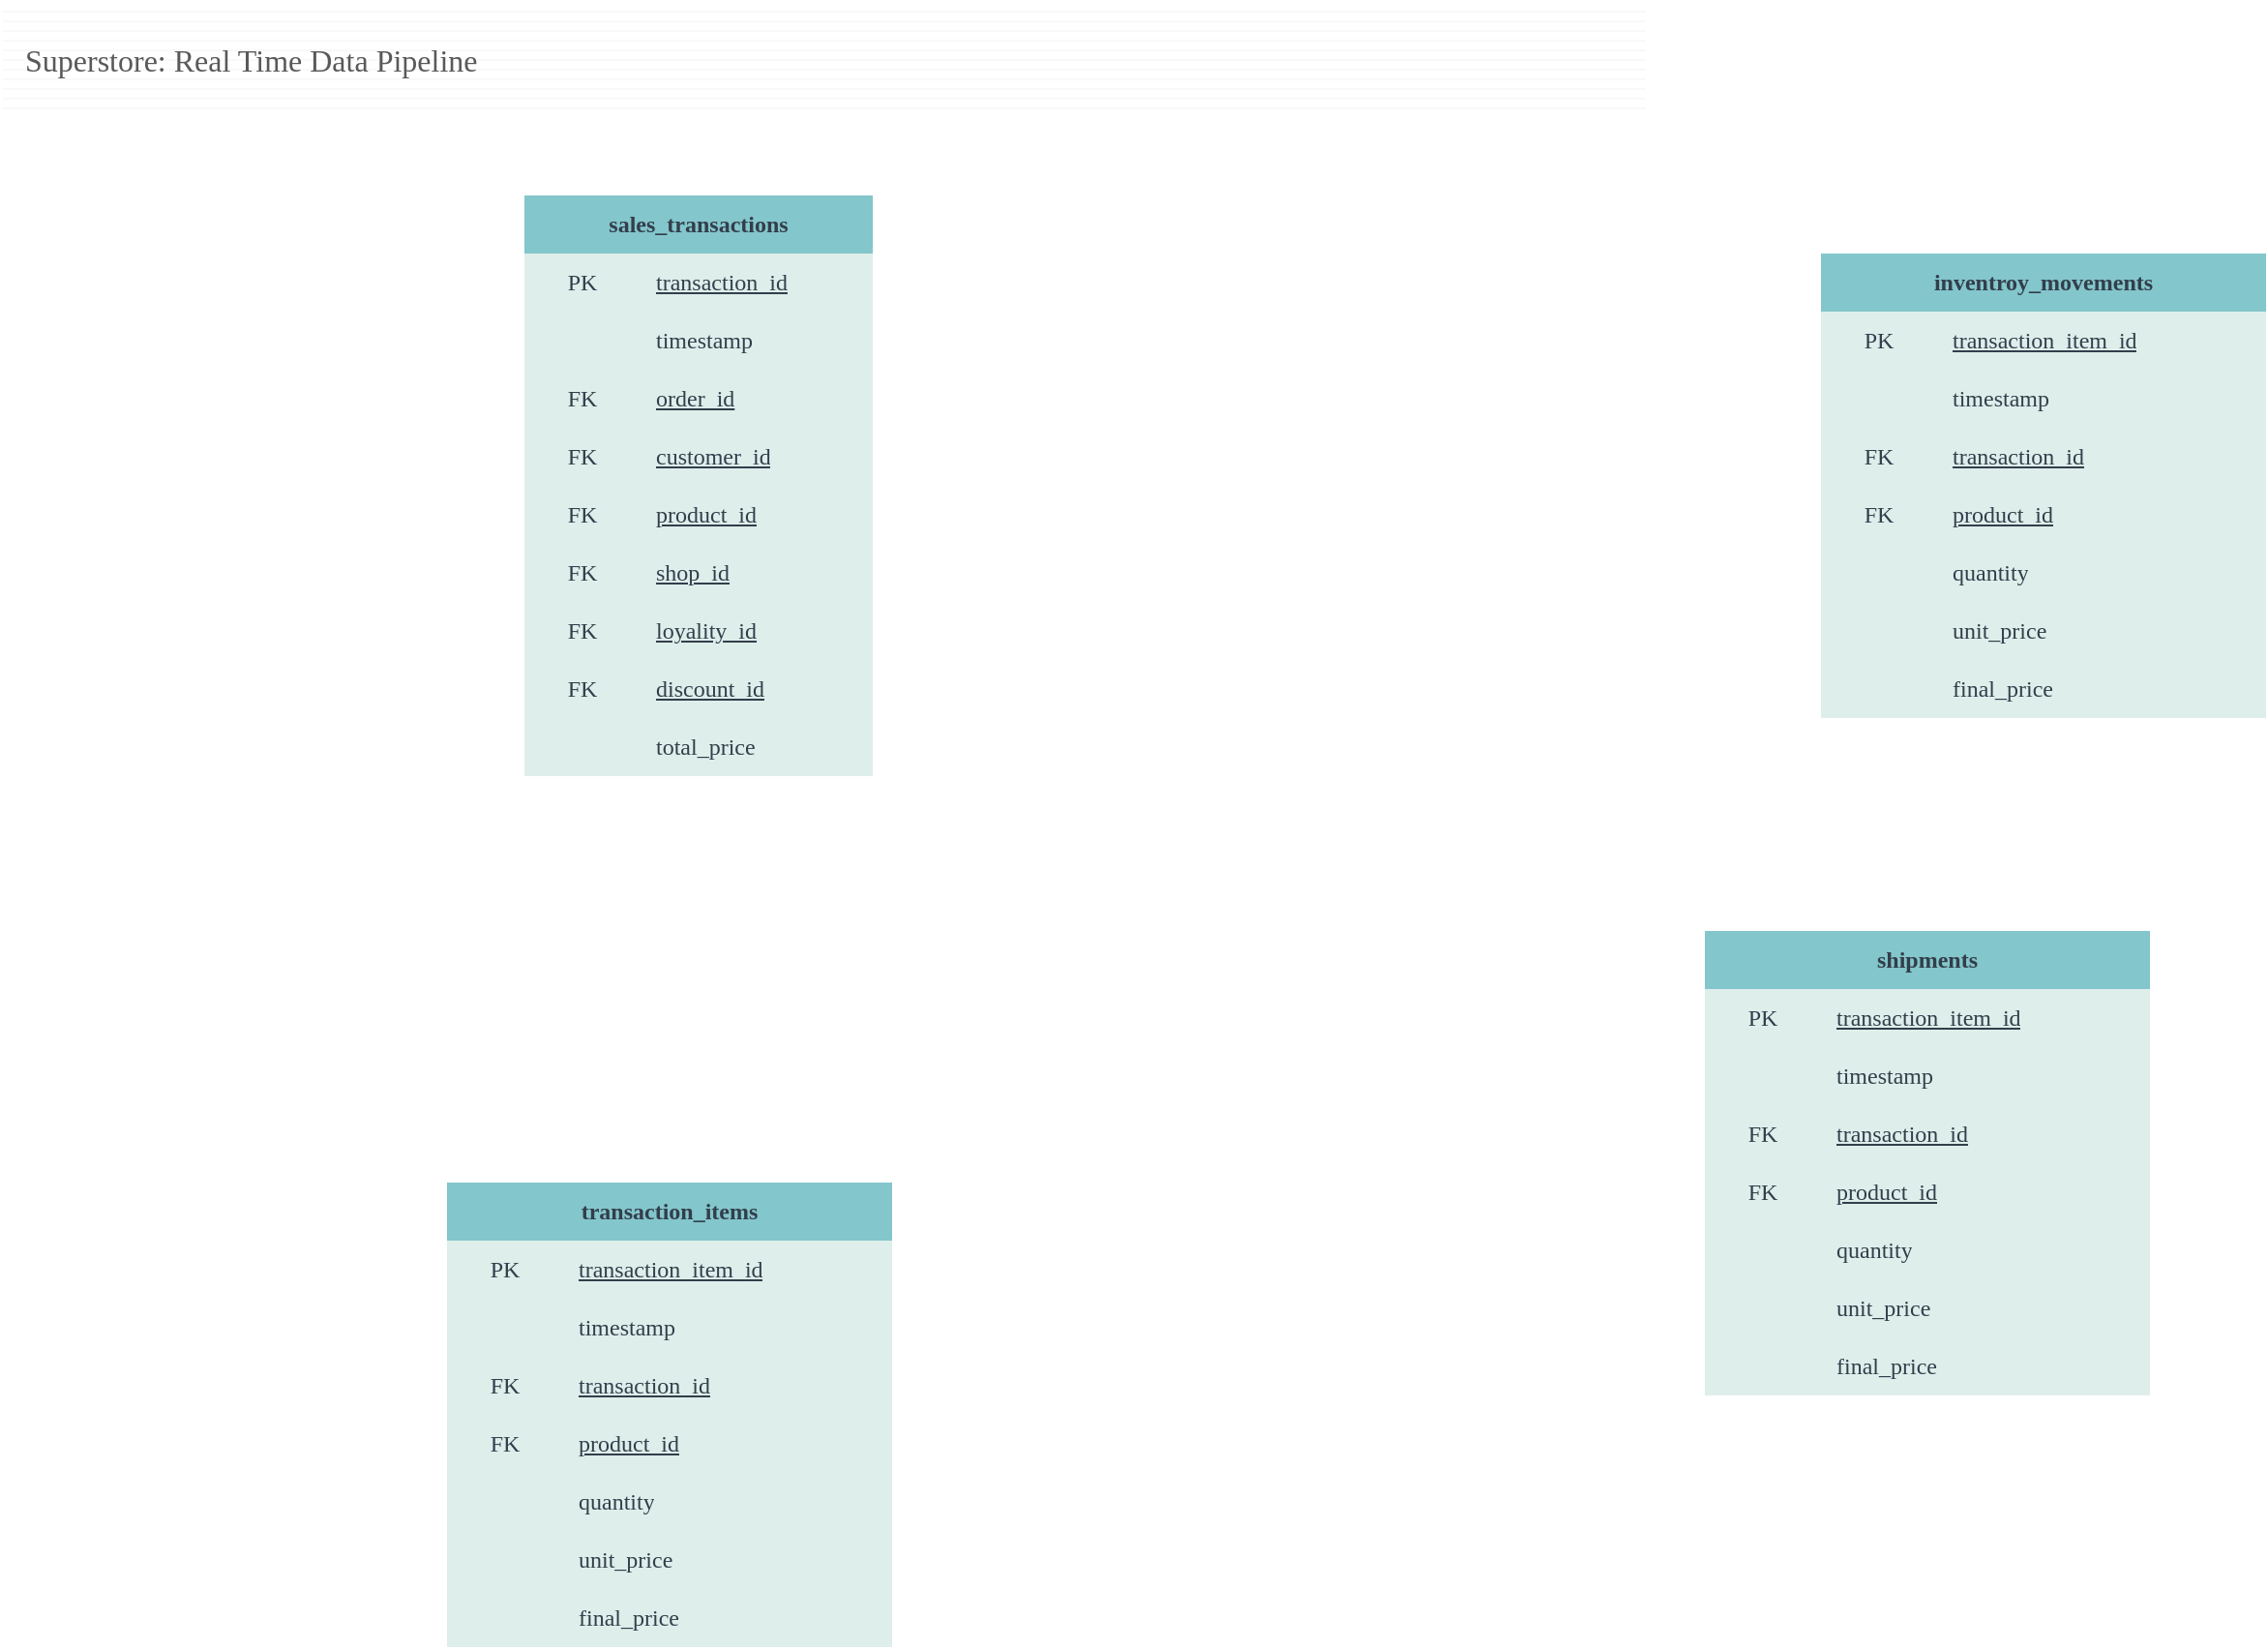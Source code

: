 <mxfile version="26.2.5">
  <diagram name="Page-1" id="WykbW2VhOh-OU126FUSZ">
    <mxGraphModel dx="2040" dy="1127" grid="0" gridSize="10" guides="1" tooltips="1" connect="1" arrows="1" fold="1" page="1" pageScale="1" pageWidth="850" pageHeight="1100" background="#ffffff" math="0" shadow="0">
      <root>
        <mxCell id="0" />
        <mxCell id="1" parent="0" />
        <mxCell id="Fx5C9bnQ34uH0TO9ncKX-2" value="&lt;p style=&quot;margin-top: 0pt; margin-bottom: 0pt; margin-left: 0in; direction: ltr; unicode-bidi: embed; word-break: normal;&quot;&gt;&lt;span style=&quot;color: rgb(89, 89, 89);&quot;&gt;Superstore: Real Time Data Pipeline&amp;nbsp;&lt;/span&gt;&lt;/p&gt;" style="verticalLabelPosition=middle;verticalAlign=middle;html=1;shape=mxgraph.basic.patternFillRect;fillStyle=hor;step=5;fillStrokeWidth=0.2;fillStrokeColor=#dddddd;labelPosition=center;align=left;fontFamily=Spline Sans Mono SemiBold;fontSource=https%3A%2F%2Ffonts.googleapis.com%2Fcss%3Ffamily%3DSpline%2BSans%2BMono%2BSemiBold;fontSize=16;spacingRight=0;spacing=12;strokeColor=light-dark(#ffffff, #ededed);fillColor=default;" vertex="1" parent="1">
          <mxGeometry width="850" height="60" as="geometry" />
        </mxCell>
        <mxCell id="Fx5C9bnQ34uH0TO9ncKX-3" value="&lt;span&gt;&lt;/span&gt;&lt;span&gt;&lt;/span&gt;&lt;span style=&quot;white-space-collapse: preserve;&quot;&gt;&lt;font data-font-src=&quot;https://fonts.googleapis.com/css?family=Spline+Sans+Mono+SemiBold&quot; style=&quot;&quot;&gt;sales_transactions&lt;/font&gt;&lt;/span&gt;" style="shape=table;startSize=30;container=1;collapsible=1;childLayout=tableLayout;fixedRows=1;rowLines=0;fontStyle=1;align=center;resizeLast=1;html=1;whiteSpace=wrap;fillStyle=solid;fillColor=#83C6CC;strokeColor=none;fontFamily=Spline Sans Mono SemiBold;fontSource=https%3A%2F%2Ffonts.googleapis.com%2Fcss%3Ffamily%3DSpline%2BSans%2BMono%2BSemiBold;labelBackgroundColor=none;fontColor=#333E4B;" vertex="1" parent="1">
          <mxGeometry x="270" y="100" width="180" height="300" as="geometry" />
        </mxCell>
        <mxCell id="Fx5C9bnQ34uH0TO9ncKX-4" value="" style="shape=tableRow;horizontal=0;startSize=0;swimlaneHead=0;swimlaneBody=0;fillColor=#DEEEEB;collapsible=0;dropTarget=0;points=[[0,0.5],[1,0.5]];portConstraint=eastwest;top=0;left=0;right=0;bottom=0;html=1;strokeColor=inherit;fontFamily=Spline Sans Mono ;fontSource=https%3A%2F%2Ffonts.googleapis.com%2Fcss%3Ffamily%3DSpline%2BSans%2BMono%2B;fontColor=#333E4B;fontStyle=0;labelBackgroundColor=none;" vertex="1" parent="Fx5C9bnQ34uH0TO9ncKX-3">
          <mxGeometry y="30" width="180" height="30" as="geometry" />
        </mxCell>
        <mxCell id="Fx5C9bnQ34uH0TO9ncKX-5" value="PK" style="shape=partialRectangle;connectable=0;fillColor=#DEEEEB;top=0;left=0;bottom=0;right=0;fontStyle=0;overflow=hidden;html=1;whiteSpace=wrap;strokeColor=inherit;fontFamily=Spline Sans Mono ;fontSource=https%3A%2F%2Ffonts.googleapis.com%2Fcss%3Ffamily%3DSpline%2BSans%2BMono%2B;fontColor=#333E4B;labelBackgroundColor=none;" vertex="1" parent="Fx5C9bnQ34uH0TO9ncKX-4">
          <mxGeometry width="60" height="30" as="geometry">
            <mxRectangle width="60" height="30" as="alternateBounds" />
          </mxGeometry>
        </mxCell>
        <mxCell id="Fx5C9bnQ34uH0TO9ncKX-6" value="&lt;span&gt;&lt;/span&gt;&lt;span&gt;&lt;/span&gt;&lt;span style=&quot;white-space-collapse: preserve;&quot;&gt;transaction_id&lt;/span&gt;" style="shape=partialRectangle;connectable=0;fillColor=#DEEEEB;top=0;left=0;bottom=0;right=0;align=left;spacingLeft=6;fontStyle=4;overflow=hidden;html=1;whiteSpace=wrap;strokeColor=inherit;fontFamily=Spline Sans Mono ;fontSource=https%3A%2F%2Ffonts.googleapis.com%2Fcss%3Ffamily%3DSpline%2BSans%2BMono%2B;fontColor=#333E4B;labelBackgroundColor=none;" vertex="1" parent="Fx5C9bnQ34uH0TO9ncKX-4">
          <mxGeometry x="60" width="120" height="30" as="geometry">
            <mxRectangle width="120" height="30" as="alternateBounds" />
          </mxGeometry>
        </mxCell>
        <mxCell id="Fx5C9bnQ34uH0TO9ncKX-10" value="" style="shape=tableRow;horizontal=0;startSize=0;swimlaneHead=0;swimlaneBody=0;fillColor=#DEEEEB;collapsible=0;dropTarget=0;points=[[0,0.5],[1,0.5]];portConstraint=eastwest;top=0;left=0;right=0;bottom=0;html=1;strokeColor=inherit;fontFamily=Spline Sans Mono ;fontSource=https%3A%2F%2Ffonts.googleapis.com%2Fcss%3Ffamily%3DSpline%2BSans%2BMono%2B;fontColor=#333E4B;fontStyle=0;labelBackgroundColor=none;" vertex="1" parent="Fx5C9bnQ34uH0TO9ncKX-3">
          <mxGeometry y="60" width="180" height="30" as="geometry" />
        </mxCell>
        <mxCell id="Fx5C9bnQ34uH0TO9ncKX-11" value="" style="shape=partialRectangle;connectable=0;fillColor=#DEEEEB;top=0;left=0;bottom=0;right=0;editable=1;overflow=hidden;html=1;whiteSpace=wrap;strokeColor=inherit;fontFamily=Spline Sans Mono ;fontSource=https%3A%2F%2Ffonts.googleapis.com%2Fcss%3Ffamily%3DSpline%2BSans%2BMono%2B;fontColor=#333E4B;fontStyle=0;labelBackgroundColor=none;" vertex="1" parent="Fx5C9bnQ34uH0TO9ncKX-10">
          <mxGeometry width="60" height="30" as="geometry">
            <mxRectangle width="60" height="30" as="alternateBounds" />
          </mxGeometry>
        </mxCell>
        <mxCell id="Fx5C9bnQ34uH0TO9ncKX-12" value="&lt;span&gt;&lt;/span&gt;&lt;span&gt;&lt;/span&gt;&lt;span style=&quot;white-space-collapse: preserve;&quot;&gt;timestamp&lt;/span&gt;" style="shape=partialRectangle;connectable=0;fillColor=#DEEEEB;top=0;left=0;bottom=0;right=0;align=left;spacingLeft=6;overflow=hidden;html=1;whiteSpace=wrap;strokeColor=inherit;fontFamily=Spline Sans Mono ;fontSource=https%3A%2F%2Ffonts.googleapis.com%2Fcss%3Ffamily%3DSpline%2BSans%2BMono%2B;fontColor=#333E4B;fontStyle=0;labelBackgroundColor=none;" vertex="1" parent="Fx5C9bnQ34uH0TO9ncKX-10">
          <mxGeometry x="60" width="120" height="30" as="geometry">
            <mxRectangle width="120" height="30" as="alternateBounds" />
          </mxGeometry>
        </mxCell>
        <mxCell id="Fx5C9bnQ34uH0TO9ncKX-7" value="" style="shape=tableRow;horizontal=0;startSize=0;swimlaneHead=0;swimlaneBody=0;fillColor=#DEEEEB;collapsible=0;dropTarget=0;points=[[0,0.5],[1,0.5]];portConstraint=eastwest;top=0;left=0;right=0;bottom=1;html=1;strokeColor=inherit;fontFamily=Spline Sans Mono ;fontSource=https%3A%2F%2Ffonts.googleapis.com%2Fcss%3Ffamily%3DSpline%2BSans%2BMono%2B;fontColor=#333E4B;fontStyle=0;labelBackgroundColor=none;" vertex="1" parent="Fx5C9bnQ34uH0TO9ncKX-3">
          <mxGeometry y="90" width="180" height="30" as="geometry" />
        </mxCell>
        <mxCell id="Fx5C9bnQ34uH0TO9ncKX-8" value="FK" style="shape=partialRectangle;connectable=0;fillColor=#DEEEEB;top=0;left=0;bottom=0;right=0;fontStyle=0;overflow=hidden;html=1;whiteSpace=wrap;strokeColor=inherit;fontFamily=Spline Sans Mono ;fontSource=https%3A%2F%2Ffonts.googleapis.com%2Fcss%3Ffamily%3DSpline%2BSans%2BMono%2B;fontColor=#333E4B;labelBackgroundColor=none;" vertex="1" parent="Fx5C9bnQ34uH0TO9ncKX-7">
          <mxGeometry width="60" height="30" as="geometry">
            <mxRectangle width="60" height="30" as="alternateBounds" />
          </mxGeometry>
        </mxCell>
        <mxCell id="Fx5C9bnQ34uH0TO9ncKX-9" value="&lt;span&gt;&lt;/span&gt;&lt;span&gt;&lt;/span&gt;&lt;span style=&quot;white-space-collapse: preserve;&quot;&gt;order_id&lt;/span&gt;" style="shape=partialRectangle;connectable=0;fillColor=#DEEEEB;top=0;left=0;bottom=0;right=0;align=left;spacingLeft=6;fontStyle=4;overflow=hidden;html=1;whiteSpace=wrap;strokeColor=inherit;fontFamily=Spline Sans Mono ;fontSource=https%3A%2F%2Ffonts.googleapis.com%2Fcss%3Ffamily%3DSpline%2BSans%2BMono%2B;fontColor=#333E4B;labelBackgroundColor=none;" vertex="1" parent="Fx5C9bnQ34uH0TO9ncKX-7">
          <mxGeometry x="60" width="120" height="30" as="geometry">
            <mxRectangle width="120" height="30" as="alternateBounds" />
          </mxGeometry>
        </mxCell>
        <mxCell id="Fx5C9bnQ34uH0TO9ncKX-31" style="shape=tableRow;horizontal=0;startSize=0;swimlaneHead=0;swimlaneBody=0;fillColor=#DEEEEB;collapsible=0;dropTarget=0;points=[[0,0.5],[1,0.5]];portConstraint=eastwest;top=0;left=0;right=0;bottom=0;html=1;strokeColor=inherit;fontFamily=Spline Sans Mono ;fontSource=https%3A%2F%2Ffonts.googleapis.com%2Fcss%3Ffamily%3DSpline%2BSans%2BMono%2B;fontColor=#333E4B;fontStyle=0;labelBackgroundColor=none;" vertex="1" parent="Fx5C9bnQ34uH0TO9ncKX-3">
          <mxGeometry y="120" width="180" height="30" as="geometry" />
        </mxCell>
        <mxCell id="Fx5C9bnQ34uH0TO9ncKX-32" value="FK" style="shape=partialRectangle;connectable=0;fillColor=#DEEEEB;top=0;left=0;bottom=0;right=0;fontStyle=0;overflow=hidden;html=1;whiteSpace=wrap;strokeColor=inherit;fontFamily=Spline Sans Mono ;fontSource=https%3A%2F%2Ffonts.googleapis.com%2Fcss%3Ffamily%3DSpline%2BSans%2BMono%2B;fontColor=#333E4B;labelBackgroundColor=none;" vertex="1" parent="Fx5C9bnQ34uH0TO9ncKX-31">
          <mxGeometry width="60" height="30" as="geometry">
            <mxRectangle width="60" height="30" as="alternateBounds" />
          </mxGeometry>
        </mxCell>
        <mxCell id="Fx5C9bnQ34uH0TO9ncKX-33" value="&lt;span&gt;&lt;/span&gt;&lt;span&gt;&lt;/span&gt;&lt;span style=&quot;white-space-collapse: preserve;&quot;&gt;customer_id&lt;/span&gt;" style="shape=partialRectangle;connectable=0;fillColor=#DEEEEB;top=0;left=0;bottom=0;right=0;align=left;spacingLeft=6;fontStyle=4;overflow=hidden;html=1;whiteSpace=wrap;strokeColor=inherit;fontFamily=Spline Sans Mono ;fontSource=https%3A%2F%2Ffonts.googleapis.com%2Fcss%3Ffamily%3DSpline%2BSans%2BMono%2B;fontColor=#333E4B;labelBackgroundColor=none;" vertex="1" parent="Fx5C9bnQ34uH0TO9ncKX-31">
          <mxGeometry x="60" width="120" height="30" as="geometry">
            <mxRectangle width="120" height="30" as="alternateBounds" />
          </mxGeometry>
        </mxCell>
        <mxCell id="Fx5C9bnQ34uH0TO9ncKX-28" style="shape=tableRow;horizontal=0;startSize=0;swimlaneHead=0;swimlaneBody=0;fillColor=#DEEEEB;collapsible=0;dropTarget=0;points=[[0,0.5],[1,0.5]];portConstraint=eastwest;top=0;left=0;right=0;bottom=1;html=1;strokeColor=inherit;fontFamily=Spline Sans Mono ;fontSource=https%3A%2F%2Ffonts.googleapis.com%2Fcss%3Ffamily%3DSpline%2BSans%2BMono%2B;fontColor=#333E4B;fontStyle=0;labelBackgroundColor=none;" vertex="1" parent="Fx5C9bnQ34uH0TO9ncKX-3">
          <mxGeometry y="150" width="180" height="30" as="geometry" />
        </mxCell>
        <mxCell id="Fx5C9bnQ34uH0TO9ncKX-29" value="FK" style="shape=partialRectangle;connectable=0;fillColor=#DEEEEB;top=0;left=0;bottom=0;right=0;fontStyle=0;overflow=hidden;html=1;whiteSpace=wrap;strokeColor=inherit;fontFamily=Spline Sans Mono ;fontSource=https%3A%2F%2Ffonts.googleapis.com%2Fcss%3Ffamily%3DSpline%2BSans%2BMono%2B;fontColor=#333E4B;labelBackgroundColor=none;" vertex="1" parent="Fx5C9bnQ34uH0TO9ncKX-28">
          <mxGeometry width="60" height="30" as="geometry">
            <mxRectangle width="60" height="30" as="alternateBounds" />
          </mxGeometry>
        </mxCell>
        <mxCell id="Fx5C9bnQ34uH0TO9ncKX-30" value="&lt;span&gt;&lt;/span&gt;&lt;span&gt;&lt;/span&gt;&lt;span style=&quot;white-space-collapse: preserve;&quot;&gt;product_id&lt;/span&gt;" style="shape=partialRectangle;connectable=0;fillColor=#DEEEEB;top=0;left=0;bottom=0;right=0;align=left;spacingLeft=6;fontStyle=4;overflow=hidden;html=1;whiteSpace=wrap;strokeColor=inherit;fontFamily=Spline Sans Mono ;fontSource=https%3A%2F%2Ffonts.googleapis.com%2Fcss%3Ffamily%3DSpline%2BSans%2BMono%2B;fontColor=#333E4B;labelBackgroundColor=none;" vertex="1" parent="Fx5C9bnQ34uH0TO9ncKX-28">
          <mxGeometry x="60" width="120" height="30" as="geometry">
            <mxRectangle width="120" height="30" as="alternateBounds" />
          </mxGeometry>
        </mxCell>
        <mxCell id="Fx5C9bnQ34uH0TO9ncKX-25" style="shape=tableRow;horizontal=0;startSize=0;swimlaneHead=0;swimlaneBody=0;fillColor=#DEEEEB;collapsible=0;dropTarget=0;points=[[0,0.5],[1,0.5]];portConstraint=eastwest;top=0;left=0;right=0;bottom=1;html=1;strokeColor=inherit;fontFamily=Spline Sans Mono ;fontSource=https%3A%2F%2Ffonts.googleapis.com%2Fcss%3Ffamily%3DSpline%2BSans%2BMono%2B;fontColor=#333E4B;fontStyle=0;labelBackgroundColor=none;" vertex="1" parent="Fx5C9bnQ34uH0TO9ncKX-3">
          <mxGeometry y="180" width="180" height="30" as="geometry" />
        </mxCell>
        <mxCell id="Fx5C9bnQ34uH0TO9ncKX-26" value="FK" style="shape=partialRectangle;connectable=0;fillColor=#DEEEEB;top=0;left=0;bottom=0;right=0;fontStyle=0;overflow=hidden;html=1;whiteSpace=wrap;strokeColor=inherit;fontFamily=Spline Sans Mono ;fontSource=https%3A%2F%2Ffonts.googleapis.com%2Fcss%3Ffamily%3DSpline%2BSans%2BMono%2B;fontColor=#333E4B;labelBackgroundColor=none;" vertex="1" parent="Fx5C9bnQ34uH0TO9ncKX-25">
          <mxGeometry width="60" height="30" as="geometry">
            <mxRectangle width="60" height="30" as="alternateBounds" />
          </mxGeometry>
        </mxCell>
        <mxCell id="Fx5C9bnQ34uH0TO9ncKX-27" value="&lt;span&gt;&lt;/span&gt;&lt;span&gt;&lt;/span&gt;&lt;span style=&quot;white-space-collapse: preserve;&quot;&gt;shop_id&lt;/span&gt;" style="shape=partialRectangle;connectable=0;fillColor=#DEEEEB;top=0;left=0;bottom=0;right=0;align=left;spacingLeft=6;fontStyle=4;overflow=hidden;html=1;whiteSpace=wrap;strokeColor=inherit;fontFamily=Spline Sans Mono ;fontSource=https%3A%2F%2Ffonts.googleapis.com%2Fcss%3Ffamily%3DSpline%2BSans%2BMono%2B;fontColor=#333E4B;labelBackgroundColor=none;" vertex="1" parent="Fx5C9bnQ34uH0TO9ncKX-25">
          <mxGeometry x="60" width="120" height="30" as="geometry">
            <mxRectangle width="120" height="30" as="alternateBounds" />
          </mxGeometry>
        </mxCell>
        <mxCell id="Fx5C9bnQ34uH0TO9ncKX-22" style="shape=tableRow;horizontal=0;startSize=0;swimlaneHead=0;swimlaneBody=0;fillColor=#DEEEEB;collapsible=0;dropTarget=0;points=[[0,0.5],[1,0.5]];portConstraint=eastwest;top=0;left=0;right=0;bottom=1;html=1;strokeColor=inherit;fontFamily=Spline Sans Mono ;fontSource=https%3A%2F%2Ffonts.googleapis.com%2Fcss%3Ffamily%3DSpline%2BSans%2BMono%2B;fontColor=#333E4B;fontStyle=0;labelBackgroundColor=none;" vertex="1" parent="Fx5C9bnQ34uH0TO9ncKX-3">
          <mxGeometry y="210" width="180" height="30" as="geometry" />
        </mxCell>
        <mxCell id="Fx5C9bnQ34uH0TO9ncKX-23" value="FK" style="shape=partialRectangle;connectable=0;fillColor=#DEEEEB;top=0;left=0;bottom=0;right=0;fontStyle=0;overflow=hidden;html=1;whiteSpace=wrap;strokeColor=inherit;fontFamily=Spline Sans Mono ;fontSource=https%3A%2F%2Ffonts.googleapis.com%2Fcss%3Ffamily%3DSpline%2BSans%2BMono%2B;fontColor=#333E4B;labelBackgroundColor=none;" vertex="1" parent="Fx5C9bnQ34uH0TO9ncKX-22">
          <mxGeometry width="60" height="30" as="geometry">
            <mxRectangle width="60" height="30" as="alternateBounds" />
          </mxGeometry>
        </mxCell>
        <mxCell id="Fx5C9bnQ34uH0TO9ncKX-24" value="&lt;span&gt;&lt;/span&gt;&lt;span&gt;&lt;/span&gt;&lt;span style=&quot;white-space-collapse: preserve;&quot;&gt;loyality_id&lt;/span&gt;" style="shape=partialRectangle;connectable=0;fillColor=#DEEEEB;top=0;left=0;bottom=0;right=0;align=left;spacingLeft=6;fontStyle=4;overflow=hidden;html=1;whiteSpace=wrap;strokeColor=inherit;fontFamily=Spline Sans Mono ;fontSource=https%3A%2F%2Ffonts.googleapis.com%2Fcss%3Ffamily%3DSpline%2BSans%2BMono%2B;fontColor=#333E4B;labelBackgroundColor=none;" vertex="1" parent="Fx5C9bnQ34uH0TO9ncKX-22">
          <mxGeometry x="60" width="120" height="30" as="geometry">
            <mxRectangle width="120" height="30" as="alternateBounds" />
          </mxGeometry>
        </mxCell>
        <mxCell id="Fx5C9bnQ34uH0TO9ncKX-19" style="shape=tableRow;horizontal=0;startSize=0;swimlaneHead=0;swimlaneBody=0;fillColor=#DEEEEB;collapsible=0;dropTarget=0;points=[[0,0.5],[1,0.5]];portConstraint=eastwest;top=0;left=0;right=0;bottom=1;html=1;strokeColor=inherit;fontFamily=Spline Sans Mono ;fontSource=https%3A%2F%2Ffonts.googleapis.com%2Fcss%3Ffamily%3DSpline%2BSans%2BMono%2B;fontColor=#333E4B;fontStyle=0;labelBackgroundColor=none;" vertex="1" parent="Fx5C9bnQ34uH0TO9ncKX-3">
          <mxGeometry y="240" width="180" height="30" as="geometry" />
        </mxCell>
        <mxCell id="Fx5C9bnQ34uH0TO9ncKX-20" value="FK" style="shape=partialRectangle;connectable=0;fillColor=#DEEEEB;top=0;left=0;bottom=0;right=0;fontStyle=0;overflow=hidden;html=1;whiteSpace=wrap;strokeColor=inherit;fontFamily=Spline Sans Mono ;fontSource=https%3A%2F%2Ffonts.googleapis.com%2Fcss%3Ffamily%3DSpline%2BSans%2BMono%2B;fontColor=#333E4B;labelBackgroundColor=none;" vertex="1" parent="Fx5C9bnQ34uH0TO9ncKX-19">
          <mxGeometry width="60" height="30" as="geometry">
            <mxRectangle width="60" height="30" as="alternateBounds" />
          </mxGeometry>
        </mxCell>
        <mxCell id="Fx5C9bnQ34uH0TO9ncKX-21" value="&lt;span&gt;&lt;/span&gt;&lt;span&gt;&lt;/span&gt;&lt;span style=&quot;white-space-collapse: preserve;&quot;&gt;discount_id&lt;/span&gt;" style="shape=partialRectangle;connectable=0;fillColor=#DEEEEB;top=0;left=0;bottom=0;right=0;align=left;spacingLeft=6;fontStyle=4;overflow=hidden;html=1;whiteSpace=wrap;strokeColor=inherit;fontFamily=Spline Sans Mono ;fontSource=https%3A%2F%2Ffonts.googleapis.com%2Fcss%3Ffamily%3DSpline%2BSans%2BMono%2B;fontColor=#333E4B;labelBackgroundColor=none;" vertex="1" parent="Fx5C9bnQ34uH0TO9ncKX-19">
          <mxGeometry x="60" width="120" height="30" as="geometry">
            <mxRectangle width="120" height="30" as="alternateBounds" />
          </mxGeometry>
        </mxCell>
        <mxCell id="Fx5C9bnQ34uH0TO9ncKX-13" value="" style="shape=tableRow;horizontal=0;startSize=0;swimlaneHead=0;swimlaneBody=0;fillColor=#DEEEEB;collapsible=0;dropTarget=0;points=[[0,0.5],[1,0.5]];portConstraint=eastwest;top=0;left=0;right=0;bottom=0;html=1;strokeColor=inherit;fontFamily=Spline Sans Mono ;fontSource=https%3A%2F%2Ffonts.googleapis.com%2Fcss%3Ffamily%3DSpline%2BSans%2BMono%2B;fontColor=#333E4B;fontStyle=0;labelBackgroundColor=none;" vertex="1" parent="Fx5C9bnQ34uH0TO9ncKX-3">
          <mxGeometry y="270" width="180" height="30" as="geometry" />
        </mxCell>
        <mxCell id="Fx5C9bnQ34uH0TO9ncKX-14" value="" style="shape=partialRectangle;connectable=0;fillColor=#DEEEEB;top=0;left=0;bottom=0;right=0;editable=1;overflow=hidden;html=1;whiteSpace=wrap;strokeColor=inherit;fontFamily=Spline Sans Mono ;fontSource=https%3A%2F%2Ffonts.googleapis.com%2Fcss%3Ffamily%3DSpline%2BSans%2BMono%2B;fontColor=#333E4B;fontStyle=0;labelBackgroundColor=none;" vertex="1" parent="Fx5C9bnQ34uH0TO9ncKX-13">
          <mxGeometry width="60" height="30" as="geometry">
            <mxRectangle width="60" height="30" as="alternateBounds" />
          </mxGeometry>
        </mxCell>
        <mxCell id="Fx5C9bnQ34uH0TO9ncKX-15" value="&lt;span&gt;&lt;/span&gt;&lt;span&gt;&lt;/span&gt;&lt;span style=&quot;white-space-collapse: preserve;&quot;&gt;total_price&lt;/span&gt;" style="shape=partialRectangle;connectable=0;fillColor=#DEEEEB;top=0;left=0;bottom=0;right=0;align=left;spacingLeft=6;overflow=hidden;html=1;whiteSpace=wrap;strokeColor=inherit;fontFamily=Spline Sans Mono ;fontSource=https%3A%2F%2Ffonts.googleapis.com%2Fcss%3Ffamily%3DSpline%2BSans%2BMono%2B;fontColor=#333E4B;fontStyle=0;labelBackgroundColor=none;" vertex="1" parent="Fx5C9bnQ34uH0TO9ncKX-13">
          <mxGeometry x="60" width="120" height="30" as="geometry">
            <mxRectangle width="120" height="30" as="alternateBounds" />
          </mxGeometry>
        </mxCell>
        <mxCell id="Fx5C9bnQ34uH0TO9ncKX-34" value="&lt;span&gt;&lt;/span&gt;&lt;span&gt;&lt;/span&gt;&lt;span&gt;&lt;/span&gt;&lt;span style=&quot;white-space-collapse: preserve;&quot;&gt;&lt;font style=&quot;&quot; data-font-src=&quot;https://fonts.googleapis.com/css?family=Spline+Sans+Mono+SemiBold&quot;&gt;inventroy_movements&lt;/font&gt;&lt;/span&gt;" style="shape=table;startSize=30;container=1;collapsible=1;childLayout=tableLayout;fixedRows=1;rowLines=0;fontStyle=1;align=center;resizeLast=1;html=1;whiteSpace=wrap;fillStyle=solid;fillColor=#83C6CC;strokeColor=none;fontFamily=Spline Sans Mono SemiBold;fontSource=https%3A%2F%2Ffonts.googleapis.com%2Fcss%3Ffamily%3DSpline%2BSans%2BMono%2BSemiBold;labelBackgroundColor=none;fontColor=#333E4B;" vertex="1" parent="1">
          <mxGeometry x="940" y="130" width="230" height="240" as="geometry" />
        </mxCell>
        <mxCell id="Fx5C9bnQ34uH0TO9ncKX-35" value="" style="shape=tableRow;horizontal=0;startSize=0;swimlaneHead=0;swimlaneBody=0;fillColor=#DEEEEB;collapsible=0;dropTarget=0;points=[[0,0.5],[1,0.5]];portConstraint=eastwest;top=0;left=0;right=0;bottom=0;html=1;strokeColor=inherit;fontFamily=Spline Sans Mono ;fontSource=https%3A%2F%2Ffonts.googleapis.com%2Fcss%3Ffamily%3DSpline%2BSans%2BMono%2B;fontColor=#333E4B;fontStyle=0;labelBackgroundColor=none;" vertex="1" parent="Fx5C9bnQ34uH0TO9ncKX-34">
          <mxGeometry y="30" width="230" height="30" as="geometry" />
        </mxCell>
        <mxCell id="Fx5C9bnQ34uH0TO9ncKX-36" value="PK" style="shape=partialRectangle;connectable=0;fillColor=#DEEEEB;top=0;left=0;bottom=0;right=0;fontStyle=0;overflow=hidden;html=1;whiteSpace=wrap;strokeColor=inherit;fontFamily=Spline Sans Mono ;fontSource=https%3A%2F%2Ffonts.googleapis.com%2Fcss%3Ffamily%3DSpline%2BSans%2BMono%2B;fontColor=#333E4B;labelBackgroundColor=none;" vertex="1" parent="Fx5C9bnQ34uH0TO9ncKX-35">
          <mxGeometry width="60" height="30" as="geometry">
            <mxRectangle width="60" height="30" as="alternateBounds" />
          </mxGeometry>
        </mxCell>
        <mxCell id="Fx5C9bnQ34uH0TO9ncKX-37" value="&lt;span&gt;&lt;/span&gt;&lt;span&gt;&lt;/span&gt;&lt;span&gt;&lt;/span&gt;&lt;span style=&quot;white-space-collapse: preserve;&quot;&gt;transaction_item_id&lt;/span&gt;" style="shape=partialRectangle;connectable=0;fillColor=#DEEEEB;top=0;left=0;bottom=0;right=0;align=left;spacingLeft=6;fontStyle=4;overflow=hidden;html=1;whiteSpace=wrap;strokeColor=inherit;fontFamily=Spline Sans Mono ;fontSource=https%3A%2F%2Ffonts.googleapis.com%2Fcss%3Ffamily%3DSpline%2BSans%2BMono%2B;fontColor=#333E4B;labelBackgroundColor=none;" vertex="1" parent="Fx5C9bnQ34uH0TO9ncKX-35">
          <mxGeometry x="60" width="170" height="30" as="geometry">
            <mxRectangle width="170" height="30" as="alternateBounds" />
          </mxGeometry>
        </mxCell>
        <mxCell id="Fx5C9bnQ34uH0TO9ncKX-38" value="" style="shape=tableRow;horizontal=0;startSize=0;swimlaneHead=0;swimlaneBody=0;fillColor=#DEEEEB;collapsible=0;dropTarget=0;points=[[0,0.5],[1,0.5]];portConstraint=eastwest;top=0;left=0;right=0;bottom=0;html=1;strokeColor=inherit;fontFamily=Spline Sans Mono ;fontSource=https%3A%2F%2Ffonts.googleapis.com%2Fcss%3Ffamily%3DSpline%2BSans%2BMono%2B;fontColor=#333E4B;fontStyle=0;labelBackgroundColor=none;" vertex="1" parent="Fx5C9bnQ34uH0TO9ncKX-34">
          <mxGeometry y="60" width="230" height="30" as="geometry" />
        </mxCell>
        <mxCell id="Fx5C9bnQ34uH0TO9ncKX-39" value="" style="shape=partialRectangle;connectable=0;fillColor=#DEEEEB;top=0;left=0;bottom=0;right=0;editable=1;overflow=hidden;html=1;whiteSpace=wrap;strokeColor=inherit;fontFamily=Spline Sans Mono ;fontSource=https%3A%2F%2Ffonts.googleapis.com%2Fcss%3Ffamily%3DSpline%2BSans%2BMono%2B;fontColor=#333E4B;fontStyle=0;labelBackgroundColor=none;" vertex="1" parent="Fx5C9bnQ34uH0TO9ncKX-38">
          <mxGeometry width="60" height="30" as="geometry">
            <mxRectangle width="60" height="30" as="alternateBounds" />
          </mxGeometry>
        </mxCell>
        <mxCell id="Fx5C9bnQ34uH0TO9ncKX-40" value="&lt;span&gt;&lt;/span&gt;&lt;span&gt;&lt;/span&gt;&lt;span style=&quot;white-space-collapse: preserve;&quot;&gt;timestamp&lt;/span&gt;" style="shape=partialRectangle;connectable=0;fillColor=#DEEEEB;top=0;left=0;bottom=0;right=0;align=left;spacingLeft=6;overflow=hidden;html=1;whiteSpace=wrap;strokeColor=inherit;fontFamily=Spline Sans Mono ;fontSource=https%3A%2F%2Ffonts.googleapis.com%2Fcss%3Ffamily%3DSpline%2BSans%2BMono%2B;fontColor=#333E4B;fontStyle=0;labelBackgroundColor=none;" vertex="1" parent="Fx5C9bnQ34uH0TO9ncKX-38">
          <mxGeometry x="60" width="170" height="30" as="geometry">
            <mxRectangle width="170" height="30" as="alternateBounds" />
          </mxGeometry>
        </mxCell>
        <mxCell id="Fx5C9bnQ34uH0TO9ncKX-41" value="" style="shape=tableRow;horizontal=0;startSize=0;swimlaneHead=0;swimlaneBody=0;fillColor=#DEEEEB;collapsible=0;dropTarget=0;points=[[0,0.5],[1,0.5]];portConstraint=eastwest;top=0;left=0;right=0;bottom=1;html=1;strokeColor=inherit;fontFamily=Spline Sans Mono ;fontSource=https%3A%2F%2Ffonts.googleapis.com%2Fcss%3Ffamily%3DSpline%2BSans%2BMono%2B;fontColor=#333E4B;fontStyle=0;labelBackgroundColor=none;" vertex="1" parent="Fx5C9bnQ34uH0TO9ncKX-34">
          <mxGeometry y="90" width="230" height="30" as="geometry" />
        </mxCell>
        <mxCell id="Fx5C9bnQ34uH0TO9ncKX-42" value="FK" style="shape=partialRectangle;connectable=0;fillColor=#DEEEEB;top=0;left=0;bottom=0;right=0;fontStyle=0;overflow=hidden;html=1;whiteSpace=wrap;strokeColor=inherit;fontFamily=Spline Sans Mono ;fontSource=https%3A%2F%2Ffonts.googleapis.com%2Fcss%3Ffamily%3DSpline%2BSans%2BMono%2B;fontColor=#333E4B;labelBackgroundColor=none;" vertex="1" parent="Fx5C9bnQ34uH0TO9ncKX-41">
          <mxGeometry width="60" height="30" as="geometry">
            <mxRectangle width="60" height="30" as="alternateBounds" />
          </mxGeometry>
        </mxCell>
        <mxCell id="Fx5C9bnQ34uH0TO9ncKX-43" value="&lt;span&gt;&lt;/span&gt;&lt;span&gt;&lt;/span&gt;&lt;span&gt;&lt;/span&gt;&lt;span style=&quot;white-space-collapse: preserve;&quot;&gt;transaction_id&lt;/span&gt;" style="shape=partialRectangle;connectable=0;fillColor=#DEEEEB;top=0;left=0;bottom=0;right=0;align=left;spacingLeft=6;fontStyle=4;overflow=hidden;html=1;whiteSpace=wrap;strokeColor=inherit;fontFamily=Spline Sans Mono ;fontSource=https%3A%2F%2Ffonts.googleapis.com%2Fcss%3Ffamily%3DSpline%2BSans%2BMono%2B;fontColor=#333E4B;labelBackgroundColor=none;" vertex="1" parent="Fx5C9bnQ34uH0TO9ncKX-41">
          <mxGeometry x="60" width="170" height="30" as="geometry">
            <mxRectangle width="170" height="30" as="alternateBounds" />
          </mxGeometry>
        </mxCell>
        <mxCell id="Fx5C9bnQ34uH0TO9ncKX-44" style="shape=tableRow;horizontal=0;startSize=0;swimlaneHead=0;swimlaneBody=0;fillColor=#DEEEEB;collapsible=0;dropTarget=0;points=[[0,0.5],[1,0.5]];portConstraint=eastwest;top=0;left=0;right=0;bottom=0;html=1;strokeColor=inherit;fontFamily=Spline Sans Mono ;fontSource=https%3A%2F%2Ffonts.googleapis.com%2Fcss%3Ffamily%3DSpline%2BSans%2BMono%2B;fontColor=#333E4B;fontStyle=0;labelBackgroundColor=none;" vertex="1" parent="Fx5C9bnQ34uH0TO9ncKX-34">
          <mxGeometry y="120" width="230" height="30" as="geometry" />
        </mxCell>
        <mxCell id="Fx5C9bnQ34uH0TO9ncKX-45" value="FK" style="shape=partialRectangle;connectable=0;fillColor=#DEEEEB;top=0;left=0;bottom=0;right=0;fontStyle=0;overflow=hidden;html=1;whiteSpace=wrap;strokeColor=inherit;fontFamily=Spline Sans Mono ;fontSource=https%3A%2F%2Ffonts.googleapis.com%2Fcss%3Ffamily%3DSpline%2BSans%2BMono%2B;fontColor=#333E4B;labelBackgroundColor=none;" vertex="1" parent="Fx5C9bnQ34uH0TO9ncKX-44">
          <mxGeometry width="60" height="30" as="geometry">
            <mxRectangle width="60" height="30" as="alternateBounds" />
          </mxGeometry>
        </mxCell>
        <mxCell id="Fx5C9bnQ34uH0TO9ncKX-46" value="&lt;span&gt;&lt;/span&gt;&lt;span&gt;&lt;/span&gt;&lt;span&gt;&lt;/span&gt;&lt;span style=&quot;white-space-collapse: preserve;&quot;&gt;product_id&lt;/span&gt;" style="shape=partialRectangle;connectable=0;fillColor=#DEEEEB;top=0;left=0;bottom=0;right=0;align=left;spacingLeft=6;fontStyle=4;overflow=hidden;html=1;whiteSpace=wrap;strokeColor=inherit;fontFamily=Spline Sans Mono ;fontSource=https%3A%2F%2Ffonts.googleapis.com%2Fcss%3Ffamily%3DSpline%2BSans%2BMono%2B;fontColor=#333E4B;labelBackgroundColor=none;" vertex="1" parent="Fx5C9bnQ34uH0TO9ncKX-44">
          <mxGeometry x="60" width="170" height="30" as="geometry">
            <mxRectangle width="170" height="30" as="alternateBounds" />
          </mxGeometry>
        </mxCell>
        <mxCell id="Fx5C9bnQ34uH0TO9ncKX-59" value="" style="shape=tableRow;horizontal=0;startSize=0;swimlaneHead=0;swimlaneBody=0;fillColor=#DEEEEB;collapsible=0;dropTarget=0;points=[[0,0.5],[1,0.5]];portConstraint=eastwest;top=0;left=0;right=0;bottom=0;html=1;strokeColor=inherit;fontFamily=Spline Sans Mono ;fontSource=https%3A%2F%2Ffonts.googleapis.com%2Fcss%3Ffamily%3DSpline%2BSans%2BMono%2B;fontColor=#333E4B;fontStyle=0;labelBackgroundColor=none;" vertex="1" parent="Fx5C9bnQ34uH0TO9ncKX-34">
          <mxGeometry y="150" width="230" height="30" as="geometry" />
        </mxCell>
        <mxCell id="Fx5C9bnQ34uH0TO9ncKX-60" value="" style="shape=partialRectangle;connectable=0;fillColor=#DEEEEB;top=0;left=0;bottom=0;right=0;editable=1;overflow=hidden;html=1;whiteSpace=wrap;strokeColor=inherit;fontFamily=Spline Sans Mono ;fontSource=https%3A%2F%2Ffonts.googleapis.com%2Fcss%3Ffamily%3DSpline%2BSans%2BMono%2B;fontColor=#333E4B;fontStyle=0;labelBackgroundColor=none;" vertex="1" parent="Fx5C9bnQ34uH0TO9ncKX-59">
          <mxGeometry width="60" height="30" as="geometry">
            <mxRectangle width="60" height="30" as="alternateBounds" />
          </mxGeometry>
        </mxCell>
        <mxCell id="Fx5C9bnQ34uH0TO9ncKX-61" value="&lt;span&gt;&lt;/span&gt;&lt;span&gt;&lt;/span&gt;&lt;span&gt;&lt;/span&gt;&lt;span style=&quot;white-space-collapse: preserve;&quot;&gt;quantity&lt;/span&gt;" style="shape=partialRectangle;connectable=0;fillColor=#DEEEEB;top=0;left=0;bottom=0;right=0;align=left;spacingLeft=6;overflow=hidden;html=1;whiteSpace=wrap;strokeColor=inherit;fontFamily=Spline Sans Mono ;fontSource=https%3A%2F%2Ffonts.googleapis.com%2Fcss%3Ffamily%3DSpline%2BSans%2BMono%2B;fontColor=#333E4B;fontStyle=0;labelBackgroundColor=none;" vertex="1" parent="Fx5C9bnQ34uH0TO9ncKX-59">
          <mxGeometry x="60" width="170" height="30" as="geometry">
            <mxRectangle width="170" height="30" as="alternateBounds" />
          </mxGeometry>
        </mxCell>
        <mxCell id="Fx5C9bnQ34uH0TO9ncKX-71" style="shape=tableRow;horizontal=0;startSize=0;swimlaneHead=0;swimlaneBody=0;fillColor=#DEEEEB;collapsible=0;dropTarget=0;points=[[0,0.5],[1,0.5]];portConstraint=eastwest;top=0;left=0;right=0;bottom=0;html=1;strokeColor=inherit;fontFamily=Spline Sans Mono ;fontSource=https%3A%2F%2Ffonts.googleapis.com%2Fcss%3Ffamily%3DSpline%2BSans%2BMono%2B;fontColor=#333E4B;fontStyle=0;labelBackgroundColor=none;" vertex="1" parent="Fx5C9bnQ34uH0TO9ncKX-34">
          <mxGeometry y="180" width="230" height="30" as="geometry" />
        </mxCell>
        <mxCell id="Fx5C9bnQ34uH0TO9ncKX-72" style="shape=partialRectangle;connectable=0;fillColor=#DEEEEB;top=0;left=0;bottom=0;right=0;editable=1;overflow=hidden;html=1;whiteSpace=wrap;strokeColor=inherit;fontFamily=Spline Sans Mono ;fontSource=https%3A%2F%2Ffonts.googleapis.com%2Fcss%3Ffamily%3DSpline%2BSans%2BMono%2B;fontColor=#333E4B;fontStyle=0;labelBackgroundColor=none;" vertex="1" parent="Fx5C9bnQ34uH0TO9ncKX-71">
          <mxGeometry width="60" height="30" as="geometry">
            <mxRectangle width="60" height="30" as="alternateBounds" />
          </mxGeometry>
        </mxCell>
        <mxCell id="Fx5C9bnQ34uH0TO9ncKX-73" value="&lt;span&gt;&lt;/span&gt;&lt;span&gt;&lt;/span&gt;&lt;span style=&quot;white-space-collapse: preserve;&quot;&gt;unit_price&lt;/span&gt;" style="shape=partialRectangle;connectable=0;fillColor=#DEEEEB;top=0;left=0;bottom=0;right=0;align=left;spacingLeft=6;overflow=hidden;html=1;whiteSpace=wrap;strokeColor=inherit;fontFamily=Spline Sans Mono ;fontSource=https%3A%2F%2Ffonts.googleapis.com%2Fcss%3Ffamily%3DSpline%2BSans%2BMono%2B;fontColor=#333E4B;fontStyle=0;labelBackgroundColor=none;" vertex="1" parent="Fx5C9bnQ34uH0TO9ncKX-71">
          <mxGeometry x="60" width="170" height="30" as="geometry">
            <mxRectangle width="170" height="30" as="alternateBounds" />
          </mxGeometry>
        </mxCell>
        <mxCell id="Fx5C9bnQ34uH0TO9ncKX-68" style="shape=tableRow;horizontal=0;startSize=0;swimlaneHead=0;swimlaneBody=0;fillColor=#DEEEEB;collapsible=0;dropTarget=0;points=[[0,0.5],[1,0.5]];portConstraint=eastwest;top=0;left=0;right=0;bottom=0;html=1;strokeColor=inherit;fontFamily=Spline Sans Mono ;fontSource=https%3A%2F%2Ffonts.googleapis.com%2Fcss%3Ffamily%3DSpline%2BSans%2BMono%2B;fontColor=#333E4B;fontStyle=0;labelBackgroundColor=none;" vertex="1" parent="Fx5C9bnQ34uH0TO9ncKX-34">
          <mxGeometry y="210" width="230" height="30" as="geometry" />
        </mxCell>
        <mxCell id="Fx5C9bnQ34uH0TO9ncKX-69" style="shape=partialRectangle;connectable=0;fillColor=#DEEEEB;top=0;left=0;bottom=0;right=0;editable=1;overflow=hidden;html=1;whiteSpace=wrap;strokeColor=inherit;fontFamily=Spline Sans Mono ;fontSource=https%3A%2F%2Ffonts.googleapis.com%2Fcss%3Ffamily%3DSpline%2BSans%2BMono%2B;fontColor=#333E4B;fontStyle=0;labelBackgroundColor=none;" vertex="1" parent="Fx5C9bnQ34uH0TO9ncKX-68">
          <mxGeometry width="60" height="30" as="geometry">
            <mxRectangle width="60" height="30" as="alternateBounds" />
          </mxGeometry>
        </mxCell>
        <mxCell id="Fx5C9bnQ34uH0TO9ncKX-70" value="&lt;span&gt;&lt;/span&gt;&lt;span&gt;&lt;/span&gt;&lt;span style=&quot;white-space-collapse: preserve;&quot;&gt;final_price&lt;/span&gt;" style="shape=partialRectangle;connectable=0;fillColor=#DEEEEB;top=0;left=0;bottom=0;right=0;align=left;spacingLeft=6;overflow=hidden;html=1;whiteSpace=wrap;strokeColor=inherit;fontFamily=Spline Sans Mono ;fontSource=https%3A%2F%2Ffonts.googleapis.com%2Fcss%3Ffamily%3DSpline%2BSans%2BMono%2B;fontColor=#333E4B;fontStyle=0;labelBackgroundColor=none;" vertex="1" parent="Fx5C9bnQ34uH0TO9ncKX-68">
          <mxGeometry x="60" width="170" height="30" as="geometry">
            <mxRectangle width="170" height="30" as="alternateBounds" />
          </mxGeometry>
        </mxCell>
        <mxCell id="Fx5C9bnQ34uH0TO9ncKX-74" value="&lt;span&gt;&lt;/span&gt;&lt;span&gt;&lt;/span&gt;&lt;span&gt;&lt;/span&gt;&lt;span style=&quot;white-space-collapse: preserve;&quot;&gt;&lt;font style=&quot;&quot; data-font-src=&quot;https://fonts.googleapis.com/css?family=Spline+Sans+Mono+SemiBold&quot;&gt;transaction_items&lt;/font&gt;&lt;/span&gt;" style="shape=table;startSize=30;container=1;collapsible=1;childLayout=tableLayout;fixedRows=1;rowLines=0;fontStyle=1;align=center;resizeLast=1;html=1;whiteSpace=wrap;fillStyle=solid;fillColor=#83C6CC;strokeColor=none;fontFamily=Spline Sans Mono SemiBold;fontSource=https%3A%2F%2Ffonts.googleapis.com%2Fcss%3Ffamily%3DSpline%2BSans%2BMono%2BSemiBold;labelBackgroundColor=none;fontColor=#333E4B;" vertex="1" parent="1">
          <mxGeometry x="230" y="610" width="230" height="240" as="geometry" />
        </mxCell>
        <mxCell id="Fx5C9bnQ34uH0TO9ncKX-75" value="" style="shape=tableRow;horizontal=0;startSize=0;swimlaneHead=0;swimlaneBody=0;fillColor=#DEEEEB;collapsible=0;dropTarget=0;points=[[0,0.5],[1,0.5]];portConstraint=eastwest;top=0;left=0;right=0;bottom=0;html=1;strokeColor=inherit;fontFamily=Spline Sans Mono ;fontSource=https%3A%2F%2Ffonts.googleapis.com%2Fcss%3Ffamily%3DSpline%2BSans%2BMono%2B;fontColor=#333E4B;fontStyle=0;labelBackgroundColor=none;" vertex="1" parent="Fx5C9bnQ34uH0TO9ncKX-74">
          <mxGeometry y="30" width="230" height="30" as="geometry" />
        </mxCell>
        <mxCell id="Fx5C9bnQ34uH0TO9ncKX-76" value="PK" style="shape=partialRectangle;connectable=0;fillColor=#DEEEEB;top=0;left=0;bottom=0;right=0;fontStyle=0;overflow=hidden;html=1;whiteSpace=wrap;strokeColor=inherit;fontFamily=Spline Sans Mono ;fontSource=https%3A%2F%2Ffonts.googleapis.com%2Fcss%3Ffamily%3DSpline%2BSans%2BMono%2B;fontColor=#333E4B;labelBackgroundColor=none;" vertex="1" parent="Fx5C9bnQ34uH0TO9ncKX-75">
          <mxGeometry width="60" height="30" as="geometry">
            <mxRectangle width="60" height="30" as="alternateBounds" />
          </mxGeometry>
        </mxCell>
        <mxCell id="Fx5C9bnQ34uH0TO9ncKX-77" value="&lt;span&gt;&lt;/span&gt;&lt;span&gt;&lt;/span&gt;&lt;span&gt;&lt;/span&gt;&lt;span style=&quot;white-space-collapse: preserve;&quot;&gt;transaction_item_id&lt;/span&gt;" style="shape=partialRectangle;connectable=0;fillColor=#DEEEEB;top=0;left=0;bottom=0;right=0;align=left;spacingLeft=6;fontStyle=4;overflow=hidden;html=1;whiteSpace=wrap;strokeColor=inherit;fontFamily=Spline Sans Mono ;fontSource=https%3A%2F%2Ffonts.googleapis.com%2Fcss%3Ffamily%3DSpline%2BSans%2BMono%2B;fontColor=#333E4B;labelBackgroundColor=none;" vertex="1" parent="Fx5C9bnQ34uH0TO9ncKX-75">
          <mxGeometry x="60" width="170" height="30" as="geometry">
            <mxRectangle width="170" height="30" as="alternateBounds" />
          </mxGeometry>
        </mxCell>
        <mxCell id="Fx5C9bnQ34uH0TO9ncKX-78" value="" style="shape=tableRow;horizontal=0;startSize=0;swimlaneHead=0;swimlaneBody=0;fillColor=#DEEEEB;collapsible=0;dropTarget=0;points=[[0,0.5],[1,0.5]];portConstraint=eastwest;top=0;left=0;right=0;bottom=0;html=1;strokeColor=inherit;fontFamily=Spline Sans Mono ;fontSource=https%3A%2F%2Ffonts.googleapis.com%2Fcss%3Ffamily%3DSpline%2BSans%2BMono%2B;fontColor=#333E4B;fontStyle=0;labelBackgroundColor=none;" vertex="1" parent="Fx5C9bnQ34uH0TO9ncKX-74">
          <mxGeometry y="60" width="230" height="30" as="geometry" />
        </mxCell>
        <mxCell id="Fx5C9bnQ34uH0TO9ncKX-79" value="" style="shape=partialRectangle;connectable=0;fillColor=#DEEEEB;top=0;left=0;bottom=0;right=0;editable=1;overflow=hidden;html=1;whiteSpace=wrap;strokeColor=inherit;fontFamily=Spline Sans Mono ;fontSource=https%3A%2F%2Ffonts.googleapis.com%2Fcss%3Ffamily%3DSpline%2BSans%2BMono%2B;fontColor=#333E4B;fontStyle=0;labelBackgroundColor=none;" vertex="1" parent="Fx5C9bnQ34uH0TO9ncKX-78">
          <mxGeometry width="60" height="30" as="geometry">
            <mxRectangle width="60" height="30" as="alternateBounds" />
          </mxGeometry>
        </mxCell>
        <mxCell id="Fx5C9bnQ34uH0TO9ncKX-80" value="&lt;span&gt;&lt;/span&gt;&lt;span&gt;&lt;/span&gt;&lt;span style=&quot;white-space-collapse: preserve;&quot;&gt;timestamp&lt;/span&gt;" style="shape=partialRectangle;connectable=0;fillColor=#DEEEEB;top=0;left=0;bottom=0;right=0;align=left;spacingLeft=6;overflow=hidden;html=1;whiteSpace=wrap;strokeColor=inherit;fontFamily=Spline Sans Mono ;fontSource=https%3A%2F%2Ffonts.googleapis.com%2Fcss%3Ffamily%3DSpline%2BSans%2BMono%2B;fontColor=#333E4B;fontStyle=0;labelBackgroundColor=none;" vertex="1" parent="Fx5C9bnQ34uH0TO9ncKX-78">
          <mxGeometry x="60" width="170" height="30" as="geometry">
            <mxRectangle width="170" height="30" as="alternateBounds" />
          </mxGeometry>
        </mxCell>
        <mxCell id="Fx5C9bnQ34uH0TO9ncKX-81" value="" style="shape=tableRow;horizontal=0;startSize=0;swimlaneHead=0;swimlaneBody=0;fillColor=#DEEEEB;collapsible=0;dropTarget=0;points=[[0,0.5],[1,0.5]];portConstraint=eastwest;top=0;left=0;right=0;bottom=1;html=1;strokeColor=inherit;fontFamily=Spline Sans Mono ;fontSource=https%3A%2F%2Ffonts.googleapis.com%2Fcss%3Ffamily%3DSpline%2BSans%2BMono%2B;fontColor=#333E4B;fontStyle=0;labelBackgroundColor=none;" vertex="1" parent="Fx5C9bnQ34uH0TO9ncKX-74">
          <mxGeometry y="90" width="230" height="30" as="geometry" />
        </mxCell>
        <mxCell id="Fx5C9bnQ34uH0TO9ncKX-82" value="FK" style="shape=partialRectangle;connectable=0;fillColor=#DEEEEB;top=0;left=0;bottom=0;right=0;fontStyle=0;overflow=hidden;html=1;whiteSpace=wrap;strokeColor=inherit;fontFamily=Spline Sans Mono ;fontSource=https%3A%2F%2Ffonts.googleapis.com%2Fcss%3Ffamily%3DSpline%2BSans%2BMono%2B;fontColor=#333E4B;labelBackgroundColor=none;" vertex="1" parent="Fx5C9bnQ34uH0TO9ncKX-81">
          <mxGeometry width="60" height="30" as="geometry">
            <mxRectangle width="60" height="30" as="alternateBounds" />
          </mxGeometry>
        </mxCell>
        <mxCell id="Fx5C9bnQ34uH0TO9ncKX-83" value="&lt;span&gt;&lt;/span&gt;&lt;span&gt;&lt;/span&gt;&lt;span&gt;&lt;/span&gt;&lt;span style=&quot;white-space-collapse: preserve;&quot;&gt;transaction_id&lt;/span&gt;" style="shape=partialRectangle;connectable=0;fillColor=#DEEEEB;top=0;left=0;bottom=0;right=0;align=left;spacingLeft=6;fontStyle=4;overflow=hidden;html=1;whiteSpace=wrap;strokeColor=inherit;fontFamily=Spline Sans Mono ;fontSource=https%3A%2F%2Ffonts.googleapis.com%2Fcss%3Ffamily%3DSpline%2BSans%2BMono%2B;fontColor=#333E4B;labelBackgroundColor=none;" vertex="1" parent="Fx5C9bnQ34uH0TO9ncKX-81">
          <mxGeometry x="60" width="170" height="30" as="geometry">
            <mxRectangle width="170" height="30" as="alternateBounds" />
          </mxGeometry>
        </mxCell>
        <mxCell id="Fx5C9bnQ34uH0TO9ncKX-84" style="shape=tableRow;horizontal=0;startSize=0;swimlaneHead=0;swimlaneBody=0;fillColor=#DEEEEB;collapsible=0;dropTarget=0;points=[[0,0.5],[1,0.5]];portConstraint=eastwest;top=0;left=0;right=0;bottom=0;html=1;strokeColor=inherit;fontFamily=Spline Sans Mono ;fontSource=https%3A%2F%2Ffonts.googleapis.com%2Fcss%3Ffamily%3DSpline%2BSans%2BMono%2B;fontColor=#333E4B;fontStyle=0;labelBackgroundColor=none;" vertex="1" parent="Fx5C9bnQ34uH0TO9ncKX-74">
          <mxGeometry y="120" width="230" height="30" as="geometry" />
        </mxCell>
        <mxCell id="Fx5C9bnQ34uH0TO9ncKX-85" value="FK" style="shape=partialRectangle;connectable=0;fillColor=#DEEEEB;top=0;left=0;bottom=0;right=0;fontStyle=0;overflow=hidden;html=1;whiteSpace=wrap;strokeColor=inherit;fontFamily=Spline Sans Mono ;fontSource=https%3A%2F%2Ffonts.googleapis.com%2Fcss%3Ffamily%3DSpline%2BSans%2BMono%2B;fontColor=#333E4B;labelBackgroundColor=none;" vertex="1" parent="Fx5C9bnQ34uH0TO9ncKX-84">
          <mxGeometry width="60" height="30" as="geometry">
            <mxRectangle width="60" height="30" as="alternateBounds" />
          </mxGeometry>
        </mxCell>
        <mxCell id="Fx5C9bnQ34uH0TO9ncKX-86" value="&lt;span&gt;&lt;/span&gt;&lt;span&gt;&lt;/span&gt;&lt;span&gt;&lt;/span&gt;&lt;span style=&quot;white-space-collapse: preserve;&quot;&gt;product_id&lt;/span&gt;" style="shape=partialRectangle;connectable=0;fillColor=#DEEEEB;top=0;left=0;bottom=0;right=0;align=left;spacingLeft=6;fontStyle=4;overflow=hidden;html=1;whiteSpace=wrap;strokeColor=inherit;fontFamily=Spline Sans Mono ;fontSource=https%3A%2F%2Ffonts.googleapis.com%2Fcss%3Ffamily%3DSpline%2BSans%2BMono%2B;fontColor=#333E4B;labelBackgroundColor=none;" vertex="1" parent="Fx5C9bnQ34uH0TO9ncKX-84">
          <mxGeometry x="60" width="170" height="30" as="geometry">
            <mxRectangle width="170" height="30" as="alternateBounds" />
          </mxGeometry>
        </mxCell>
        <mxCell id="Fx5C9bnQ34uH0TO9ncKX-87" value="" style="shape=tableRow;horizontal=0;startSize=0;swimlaneHead=0;swimlaneBody=0;fillColor=#DEEEEB;collapsible=0;dropTarget=0;points=[[0,0.5],[1,0.5]];portConstraint=eastwest;top=0;left=0;right=0;bottom=0;html=1;strokeColor=inherit;fontFamily=Spline Sans Mono ;fontSource=https%3A%2F%2Ffonts.googleapis.com%2Fcss%3Ffamily%3DSpline%2BSans%2BMono%2B;fontColor=#333E4B;fontStyle=0;labelBackgroundColor=none;" vertex="1" parent="Fx5C9bnQ34uH0TO9ncKX-74">
          <mxGeometry y="150" width="230" height="30" as="geometry" />
        </mxCell>
        <mxCell id="Fx5C9bnQ34uH0TO9ncKX-88" value="" style="shape=partialRectangle;connectable=0;fillColor=#DEEEEB;top=0;left=0;bottom=0;right=0;editable=1;overflow=hidden;html=1;whiteSpace=wrap;strokeColor=inherit;fontFamily=Spline Sans Mono ;fontSource=https%3A%2F%2Ffonts.googleapis.com%2Fcss%3Ffamily%3DSpline%2BSans%2BMono%2B;fontColor=#333E4B;fontStyle=0;labelBackgroundColor=none;" vertex="1" parent="Fx5C9bnQ34uH0TO9ncKX-87">
          <mxGeometry width="60" height="30" as="geometry">
            <mxRectangle width="60" height="30" as="alternateBounds" />
          </mxGeometry>
        </mxCell>
        <mxCell id="Fx5C9bnQ34uH0TO9ncKX-89" value="&lt;span&gt;&lt;/span&gt;&lt;span&gt;&lt;/span&gt;&lt;span&gt;&lt;/span&gt;&lt;span style=&quot;white-space-collapse: preserve;&quot;&gt;quantity&lt;/span&gt;" style="shape=partialRectangle;connectable=0;fillColor=#DEEEEB;top=0;left=0;bottom=0;right=0;align=left;spacingLeft=6;overflow=hidden;html=1;whiteSpace=wrap;strokeColor=inherit;fontFamily=Spline Sans Mono ;fontSource=https%3A%2F%2Ffonts.googleapis.com%2Fcss%3Ffamily%3DSpline%2BSans%2BMono%2B;fontColor=#333E4B;fontStyle=0;labelBackgroundColor=none;" vertex="1" parent="Fx5C9bnQ34uH0TO9ncKX-87">
          <mxGeometry x="60" width="170" height="30" as="geometry">
            <mxRectangle width="170" height="30" as="alternateBounds" />
          </mxGeometry>
        </mxCell>
        <mxCell id="Fx5C9bnQ34uH0TO9ncKX-90" style="shape=tableRow;horizontal=0;startSize=0;swimlaneHead=0;swimlaneBody=0;fillColor=#DEEEEB;collapsible=0;dropTarget=0;points=[[0,0.5],[1,0.5]];portConstraint=eastwest;top=0;left=0;right=0;bottom=0;html=1;strokeColor=inherit;fontFamily=Spline Sans Mono ;fontSource=https%3A%2F%2Ffonts.googleapis.com%2Fcss%3Ffamily%3DSpline%2BSans%2BMono%2B;fontColor=#333E4B;fontStyle=0;labelBackgroundColor=none;" vertex="1" parent="Fx5C9bnQ34uH0TO9ncKX-74">
          <mxGeometry y="180" width="230" height="30" as="geometry" />
        </mxCell>
        <mxCell id="Fx5C9bnQ34uH0TO9ncKX-91" style="shape=partialRectangle;connectable=0;fillColor=#DEEEEB;top=0;left=0;bottom=0;right=0;editable=1;overflow=hidden;html=1;whiteSpace=wrap;strokeColor=inherit;fontFamily=Spline Sans Mono ;fontSource=https%3A%2F%2Ffonts.googleapis.com%2Fcss%3Ffamily%3DSpline%2BSans%2BMono%2B;fontColor=#333E4B;fontStyle=0;labelBackgroundColor=none;" vertex="1" parent="Fx5C9bnQ34uH0TO9ncKX-90">
          <mxGeometry width="60" height="30" as="geometry">
            <mxRectangle width="60" height="30" as="alternateBounds" />
          </mxGeometry>
        </mxCell>
        <mxCell id="Fx5C9bnQ34uH0TO9ncKX-92" value="&lt;span&gt;&lt;/span&gt;&lt;span&gt;&lt;/span&gt;&lt;span style=&quot;white-space-collapse: preserve;&quot;&gt;unit_price&lt;/span&gt;" style="shape=partialRectangle;connectable=0;fillColor=#DEEEEB;top=0;left=0;bottom=0;right=0;align=left;spacingLeft=6;overflow=hidden;html=1;whiteSpace=wrap;strokeColor=inherit;fontFamily=Spline Sans Mono ;fontSource=https%3A%2F%2Ffonts.googleapis.com%2Fcss%3Ffamily%3DSpline%2BSans%2BMono%2B;fontColor=#333E4B;fontStyle=0;labelBackgroundColor=none;" vertex="1" parent="Fx5C9bnQ34uH0TO9ncKX-90">
          <mxGeometry x="60" width="170" height="30" as="geometry">
            <mxRectangle width="170" height="30" as="alternateBounds" />
          </mxGeometry>
        </mxCell>
        <mxCell id="Fx5C9bnQ34uH0TO9ncKX-93" style="shape=tableRow;horizontal=0;startSize=0;swimlaneHead=0;swimlaneBody=0;fillColor=#DEEEEB;collapsible=0;dropTarget=0;points=[[0,0.5],[1,0.5]];portConstraint=eastwest;top=0;left=0;right=0;bottom=0;html=1;strokeColor=inherit;fontFamily=Spline Sans Mono ;fontSource=https%3A%2F%2Ffonts.googleapis.com%2Fcss%3Ffamily%3DSpline%2BSans%2BMono%2B;fontColor=#333E4B;fontStyle=0;labelBackgroundColor=none;" vertex="1" parent="Fx5C9bnQ34uH0TO9ncKX-74">
          <mxGeometry y="210" width="230" height="30" as="geometry" />
        </mxCell>
        <mxCell id="Fx5C9bnQ34uH0TO9ncKX-94" style="shape=partialRectangle;connectable=0;fillColor=#DEEEEB;top=0;left=0;bottom=0;right=0;editable=1;overflow=hidden;html=1;whiteSpace=wrap;strokeColor=inherit;fontFamily=Spline Sans Mono ;fontSource=https%3A%2F%2Ffonts.googleapis.com%2Fcss%3Ffamily%3DSpline%2BSans%2BMono%2B;fontColor=#333E4B;fontStyle=0;labelBackgroundColor=none;" vertex="1" parent="Fx5C9bnQ34uH0TO9ncKX-93">
          <mxGeometry width="60" height="30" as="geometry">
            <mxRectangle width="60" height="30" as="alternateBounds" />
          </mxGeometry>
        </mxCell>
        <mxCell id="Fx5C9bnQ34uH0TO9ncKX-95" value="&lt;span&gt;&lt;/span&gt;&lt;span&gt;&lt;/span&gt;&lt;span style=&quot;white-space-collapse: preserve;&quot;&gt;final_price&lt;/span&gt;" style="shape=partialRectangle;connectable=0;fillColor=#DEEEEB;top=0;left=0;bottom=0;right=0;align=left;spacingLeft=6;overflow=hidden;html=1;whiteSpace=wrap;strokeColor=inherit;fontFamily=Spline Sans Mono ;fontSource=https%3A%2F%2Ffonts.googleapis.com%2Fcss%3Ffamily%3DSpline%2BSans%2BMono%2B;fontColor=#333E4B;fontStyle=0;labelBackgroundColor=none;" vertex="1" parent="Fx5C9bnQ34uH0TO9ncKX-93">
          <mxGeometry x="60" width="170" height="30" as="geometry">
            <mxRectangle width="170" height="30" as="alternateBounds" />
          </mxGeometry>
        </mxCell>
        <mxCell id="Fx5C9bnQ34uH0TO9ncKX-96" value="&lt;span&gt;&lt;/span&gt;&lt;span&gt;&lt;/span&gt;&lt;span&gt;&lt;/span&gt;&lt;span style=&quot;white-space-collapse: preserve;&quot;&gt;&lt;font style=&quot;&quot; data-font-src=&quot;https://fonts.googleapis.com/css?family=Spline+Sans+Mono+SemiBold&quot;&gt;shipments&lt;/font&gt;&lt;/span&gt;" style="shape=table;startSize=30;container=1;collapsible=1;childLayout=tableLayout;fixedRows=1;rowLines=0;fontStyle=1;align=center;resizeLast=1;html=1;whiteSpace=wrap;fillStyle=solid;fillColor=#83C6CC;strokeColor=none;fontFamily=Spline Sans Mono SemiBold;fontSource=https%3A%2F%2Ffonts.googleapis.com%2Fcss%3Ffamily%3DSpline%2BSans%2BMono%2BSemiBold;labelBackgroundColor=none;fontColor=#333E4B;" vertex="1" parent="1">
          <mxGeometry x="880" y="480" width="230" height="240" as="geometry" />
        </mxCell>
        <mxCell id="Fx5C9bnQ34uH0TO9ncKX-97" value="" style="shape=tableRow;horizontal=0;startSize=0;swimlaneHead=0;swimlaneBody=0;fillColor=#DEEEEB;collapsible=0;dropTarget=0;points=[[0,0.5],[1,0.5]];portConstraint=eastwest;top=0;left=0;right=0;bottom=0;html=1;strokeColor=inherit;fontFamily=Spline Sans Mono ;fontSource=https%3A%2F%2Ffonts.googleapis.com%2Fcss%3Ffamily%3DSpline%2BSans%2BMono%2B;fontColor=#333E4B;fontStyle=0;labelBackgroundColor=none;" vertex="1" parent="Fx5C9bnQ34uH0TO9ncKX-96">
          <mxGeometry y="30" width="230" height="30" as="geometry" />
        </mxCell>
        <mxCell id="Fx5C9bnQ34uH0TO9ncKX-98" value="PK" style="shape=partialRectangle;connectable=0;fillColor=#DEEEEB;top=0;left=0;bottom=0;right=0;fontStyle=0;overflow=hidden;html=1;whiteSpace=wrap;strokeColor=inherit;fontFamily=Spline Sans Mono ;fontSource=https%3A%2F%2Ffonts.googleapis.com%2Fcss%3Ffamily%3DSpline%2BSans%2BMono%2B;fontColor=#333E4B;labelBackgroundColor=none;" vertex="1" parent="Fx5C9bnQ34uH0TO9ncKX-97">
          <mxGeometry width="60" height="30" as="geometry">
            <mxRectangle width="60" height="30" as="alternateBounds" />
          </mxGeometry>
        </mxCell>
        <mxCell id="Fx5C9bnQ34uH0TO9ncKX-99" value="&lt;span&gt;&lt;/span&gt;&lt;span&gt;&lt;/span&gt;&lt;span&gt;&lt;/span&gt;&lt;span style=&quot;white-space-collapse: preserve;&quot;&gt;transaction_item_id&lt;/span&gt;" style="shape=partialRectangle;connectable=0;fillColor=#DEEEEB;top=0;left=0;bottom=0;right=0;align=left;spacingLeft=6;fontStyle=4;overflow=hidden;html=1;whiteSpace=wrap;strokeColor=inherit;fontFamily=Spline Sans Mono ;fontSource=https%3A%2F%2Ffonts.googleapis.com%2Fcss%3Ffamily%3DSpline%2BSans%2BMono%2B;fontColor=#333E4B;labelBackgroundColor=none;" vertex="1" parent="Fx5C9bnQ34uH0TO9ncKX-97">
          <mxGeometry x="60" width="170" height="30" as="geometry">
            <mxRectangle width="170" height="30" as="alternateBounds" />
          </mxGeometry>
        </mxCell>
        <mxCell id="Fx5C9bnQ34uH0TO9ncKX-100" value="" style="shape=tableRow;horizontal=0;startSize=0;swimlaneHead=0;swimlaneBody=0;fillColor=#DEEEEB;collapsible=0;dropTarget=0;points=[[0,0.5],[1,0.5]];portConstraint=eastwest;top=0;left=0;right=0;bottom=0;html=1;strokeColor=inherit;fontFamily=Spline Sans Mono ;fontSource=https%3A%2F%2Ffonts.googleapis.com%2Fcss%3Ffamily%3DSpline%2BSans%2BMono%2B;fontColor=#333E4B;fontStyle=0;labelBackgroundColor=none;" vertex="1" parent="Fx5C9bnQ34uH0TO9ncKX-96">
          <mxGeometry y="60" width="230" height="30" as="geometry" />
        </mxCell>
        <mxCell id="Fx5C9bnQ34uH0TO9ncKX-101" value="" style="shape=partialRectangle;connectable=0;fillColor=#DEEEEB;top=0;left=0;bottom=0;right=0;editable=1;overflow=hidden;html=1;whiteSpace=wrap;strokeColor=inherit;fontFamily=Spline Sans Mono ;fontSource=https%3A%2F%2Ffonts.googleapis.com%2Fcss%3Ffamily%3DSpline%2BSans%2BMono%2B;fontColor=#333E4B;fontStyle=0;labelBackgroundColor=none;" vertex="1" parent="Fx5C9bnQ34uH0TO9ncKX-100">
          <mxGeometry width="60" height="30" as="geometry">
            <mxRectangle width="60" height="30" as="alternateBounds" />
          </mxGeometry>
        </mxCell>
        <mxCell id="Fx5C9bnQ34uH0TO9ncKX-102" value="&lt;span&gt;&lt;/span&gt;&lt;span&gt;&lt;/span&gt;&lt;span style=&quot;white-space-collapse: preserve;&quot;&gt;timestamp&lt;/span&gt;" style="shape=partialRectangle;connectable=0;fillColor=#DEEEEB;top=0;left=0;bottom=0;right=0;align=left;spacingLeft=6;overflow=hidden;html=1;whiteSpace=wrap;strokeColor=inherit;fontFamily=Spline Sans Mono ;fontSource=https%3A%2F%2Ffonts.googleapis.com%2Fcss%3Ffamily%3DSpline%2BSans%2BMono%2B;fontColor=#333E4B;fontStyle=0;labelBackgroundColor=none;" vertex="1" parent="Fx5C9bnQ34uH0TO9ncKX-100">
          <mxGeometry x="60" width="170" height="30" as="geometry">
            <mxRectangle width="170" height="30" as="alternateBounds" />
          </mxGeometry>
        </mxCell>
        <mxCell id="Fx5C9bnQ34uH0TO9ncKX-103" value="" style="shape=tableRow;horizontal=0;startSize=0;swimlaneHead=0;swimlaneBody=0;fillColor=#DEEEEB;collapsible=0;dropTarget=0;points=[[0,0.5],[1,0.5]];portConstraint=eastwest;top=0;left=0;right=0;bottom=1;html=1;strokeColor=inherit;fontFamily=Spline Sans Mono ;fontSource=https%3A%2F%2Ffonts.googleapis.com%2Fcss%3Ffamily%3DSpline%2BSans%2BMono%2B;fontColor=#333E4B;fontStyle=0;labelBackgroundColor=none;" vertex="1" parent="Fx5C9bnQ34uH0TO9ncKX-96">
          <mxGeometry y="90" width="230" height="30" as="geometry" />
        </mxCell>
        <mxCell id="Fx5C9bnQ34uH0TO9ncKX-104" value="FK" style="shape=partialRectangle;connectable=0;fillColor=#DEEEEB;top=0;left=0;bottom=0;right=0;fontStyle=0;overflow=hidden;html=1;whiteSpace=wrap;strokeColor=inherit;fontFamily=Spline Sans Mono ;fontSource=https%3A%2F%2Ffonts.googleapis.com%2Fcss%3Ffamily%3DSpline%2BSans%2BMono%2B;fontColor=#333E4B;labelBackgroundColor=none;" vertex="1" parent="Fx5C9bnQ34uH0TO9ncKX-103">
          <mxGeometry width="60" height="30" as="geometry">
            <mxRectangle width="60" height="30" as="alternateBounds" />
          </mxGeometry>
        </mxCell>
        <mxCell id="Fx5C9bnQ34uH0TO9ncKX-105" value="&lt;span&gt;&lt;/span&gt;&lt;span&gt;&lt;/span&gt;&lt;span&gt;&lt;/span&gt;&lt;span style=&quot;white-space-collapse: preserve;&quot;&gt;transaction_id&lt;/span&gt;" style="shape=partialRectangle;connectable=0;fillColor=#DEEEEB;top=0;left=0;bottom=0;right=0;align=left;spacingLeft=6;fontStyle=4;overflow=hidden;html=1;whiteSpace=wrap;strokeColor=inherit;fontFamily=Spline Sans Mono ;fontSource=https%3A%2F%2Ffonts.googleapis.com%2Fcss%3Ffamily%3DSpline%2BSans%2BMono%2B;fontColor=#333E4B;labelBackgroundColor=none;" vertex="1" parent="Fx5C9bnQ34uH0TO9ncKX-103">
          <mxGeometry x="60" width="170" height="30" as="geometry">
            <mxRectangle width="170" height="30" as="alternateBounds" />
          </mxGeometry>
        </mxCell>
        <mxCell id="Fx5C9bnQ34uH0TO9ncKX-106" style="shape=tableRow;horizontal=0;startSize=0;swimlaneHead=0;swimlaneBody=0;fillColor=#DEEEEB;collapsible=0;dropTarget=0;points=[[0,0.5],[1,0.5]];portConstraint=eastwest;top=0;left=0;right=0;bottom=0;html=1;strokeColor=inherit;fontFamily=Spline Sans Mono ;fontSource=https%3A%2F%2Ffonts.googleapis.com%2Fcss%3Ffamily%3DSpline%2BSans%2BMono%2B;fontColor=#333E4B;fontStyle=0;labelBackgroundColor=none;" vertex="1" parent="Fx5C9bnQ34uH0TO9ncKX-96">
          <mxGeometry y="120" width="230" height="30" as="geometry" />
        </mxCell>
        <mxCell id="Fx5C9bnQ34uH0TO9ncKX-107" value="FK" style="shape=partialRectangle;connectable=0;fillColor=#DEEEEB;top=0;left=0;bottom=0;right=0;fontStyle=0;overflow=hidden;html=1;whiteSpace=wrap;strokeColor=inherit;fontFamily=Spline Sans Mono ;fontSource=https%3A%2F%2Ffonts.googleapis.com%2Fcss%3Ffamily%3DSpline%2BSans%2BMono%2B;fontColor=#333E4B;labelBackgroundColor=none;" vertex="1" parent="Fx5C9bnQ34uH0TO9ncKX-106">
          <mxGeometry width="60" height="30" as="geometry">
            <mxRectangle width="60" height="30" as="alternateBounds" />
          </mxGeometry>
        </mxCell>
        <mxCell id="Fx5C9bnQ34uH0TO9ncKX-108" value="&lt;span&gt;&lt;/span&gt;&lt;span&gt;&lt;/span&gt;&lt;span&gt;&lt;/span&gt;&lt;span style=&quot;white-space-collapse: preserve;&quot;&gt;product_id&lt;/span&gt;" style="shape=partialRectangle;connectable=0;fillColor=#DEEEEB;top=0;left=0;bottom=0;right=0;align=left;spacingLeft=6;fontStyle=4;overflow=hidden;html=1;whiteSpace=wrap;strokeColor=inherit;fontFamily=Spline Sans Mono ;fontSource=https%3A%2F%2Ffonts.googleapis.com%2Fcss%3Ffamily%3DSpline%2BSans%2BMono%2B;fontColor=#333E4B;labelBackgroundColor=none;" vertex="1" parent="Fx5C9bnQ34uH0TO9ncKX-106">
          <mxGeometry x="60" width="170" height="30" as="geometry">
            <mxRectangle width="170" height="30" as="alternateBounds" />
          </mxGeometry>
        </mxCell>
        <mxCell id="Fx5C9bnQ34uH0TO9ncKX-109" value="" style="shape=tableRow;horizontal=0;startSize=0;swimlaneHead=0;swimlaneBody=0;fillColor=#DEEEEB;collapsible=0;dropTarget=0;points=[[0,0.5],[1,0.5]];portConstraint=eastwest;top=0;left=0;right=0;bottom=0;html=1;strokeColor=inherit;fontFamily=Spline Sans Mono ;fontSource=https%3A%2F%2Ffonts.googleapis.com%2Fcss%3Ffamily%3DSpline%2BSans%2BMono%2B;fontColor=#333E4B;fontStyle=0;labelBackgroundColor=none;" vertex="1" parent="Fx5C9bnQ34uH0TO9ncKX-96">
          <mxGeometry y="150" width="230" height="30" as="geometry" />
        </mxCell>
        <mxCell id="Fx5C9bnQ34uH0TO9ncKX-110" value="" style="shape=partialRectangle;connectable=0;fillColor=#DEEEEB;top=0;left=0;bottom=0;right=0;editable=1;overflow=hidden;html=1;whiteSpace=wrap;strokeColor=inherit;fontFamily=Spline Sans Mono ;fontSource=https%3A%2F%2Ffonts.googleapis.com%2Fcss%3Ffamily%3DSpline%2BSans%2BMono%2B;fontColor=#333E4B;fontStyle=0;labelBackgroundColor=none;" vertex="1" parent="Fx5C9bnQ34uH0TO9ncKX-109">
          <mxGeometry width="60" height="30" as="geometry">
            <mxRectangle width="60" height="30" as="alternateBounds" />
          </mxGeometry>
        </mxCell>
        <mxCell id="Fx5C9bnQ34uH0TO9ncKX-111" value="&lt;span&gt;&lt;/span&gt;&lt;span&gt;&lt;/span&gt;&lt;span&gt;&lt;/span&gt;&lt;span style=&quot;white-space-collapse: preserve;&quot;&gt;quantity&lt;/span&gt;" style="shape=partialRectangle;connectable=0;fillColor=#DEEEEB;top=0;left=0;bottom=0;right=0;align=left;spacingLeft=6;overflow=hidden;html=1;whiteSpace=wrap;strokeColor=inherit;fontFamily=Spline Sans Mono ;fontSource=https%3A%2F%2Ffonts.googleapis.com%2Fcss%3Ffamily%3DSpline%2BSans%2BMono%2B;fontColor=#333E4B;fontStyle=0;labelBackgroundColor=none;" vertex="1" parent="Fx5C9bnQ34uH0TO9ncKX-109">
          <mxGeometry x="60" width="170" height="30" as="geometry">
            <mxRectangle width="170" height="30" as="alternateBounds" />
          </mxGeometry>
        </mxCell>
        <mxCell id="Fx5C9bnQ34uH0TO9ncKX-112" style="shape=tableRow;horizontal=0;startSize=0;swimlaneHead=0;swimlaneBody=0;fillColor=#DEEEEB;collapsible=0;dropTarget=0;points=[[0,0.5],[1,0.5]];portConstraint=eastwest;top=0;left=0;right=0;bottom=0;html=1;strokeColor=inherit;fontFamily=Spline Sans Mono ;fontSource=https%3A%2F%2Ffonts.googleapis.com%2Fcss%3Ffamily%3DSpline%2BSans%2BMono%2B;fontColor=#333E4B;fontStyle=0;labelBackgroundColor=none;" vertex="1" parent="Fx5C9bnQ34uH0TO9ncKX-96">
          <mxGeometry y="180" width="230" height="30" as="geometry" />
        </mxCell>
        <mxCell id="Fx5C9bnQ34uH0TO9ncKX-113" style="shape=partialRectangle;connectable=0;fillColor=#DEEEEB;top=0;left=0;bottom=0;right=0;editable=1;overflow=hidden;html=1;whiteSpace=wrap;strokeColor=inherit;fontFamily=Spline Sans Mono ;fontSource=https%3A%2F%2Ffonts.googleapis.com%2Fcss%3Ffamily%3DSpline%2BSans%2BMono%2B;fontColor=#333E4B;fontStyle=0;labelBackgroundColor=none;" vertex="1" parent="Fx5C9bnQ34uH0TO9ncKX-112">
          <mxGeometry width="60" height="30" as="geometry">
            <mxRectangle width="60" height="30" as="alternateBounds" />
          </mxGeometry>
        </mxCell>
        <mxCell id="Fx5C9bnQ34uH0TO9ncKX-114" value="&lt;span&gt;&lt;/span&gt;&lt;span&gt;&lt;/span&gt;&lt;span style=&quot;white-space-collapse: preserve;&quot;&gt;unit_price&lt;/span&gt;" style="shape=partialRectangle;connectable=0;fillColor=#DEEEEB;top=0;left=0;bottom=0;right=0;align=left;spacingLeft=6;overflow=hidden;html=1;whiteSpace=wrap;strokeColor=inherit;fontFamily=Spline Sans Mono ;fontSource=https%3A%2F%2Ffonts.googleapis.com%2Fcss%3Ffamily%3DSpline%2BSans%2BMono%2B;fontColor=#333E4B;fontStyle=0;labelBackgroundColor=none;" vertex="1" parent="Fx5C9bnQ34uH0TO9ncKX-112">
          <mxGeometry x="60" width="170" height="30" as="geometry">
            <mxRectangle width="170" height="30" as="alternateBounds" />
          </mxGeometry>
        </mxCell>
        <mxCell id="Fx5C9bnQ34uH0TO9ncKX-115" style="shape=tableRow;horizontal=0;startSize=0;swimlaneHead=0;swimlaneBody=0;fillColor=#DEEEEB;collapsible=0;dropTarget=0;points=[[0,0.5],[1,0.5]];portConstraint=eastwest;top=0;left=0;right=0;bottom=0;html=1;strokeColor=inherit;fontFamily=Spline Sans Mono ;fontSource=https%3A%2F%2Ffonts.googleapis.com%2Fcss%3Ffamily%3DSpline%2BSans%2BMono%2B;fontColor=#333E4B;fontStyle=0;labelBackgroundColor=none;" vertex="1" parent="Fx5C9bnQ34uH0TO9ncKX-96">
          <mxGeometry y="210" width="230" height="30" as="geometry" />
        </mxCell>
        <mxCell id="Fx5C9bnQ34uH0TO9ncKX-116" style="shape=partialRectangle;connectable=0;fillColor=#DEEEEB;top=0;left=0;bottom=0;right=0;editable=1;overflow=hidden;html=1;whiteSpace=wrap;strokeColor=inherit;fontFamily=Spline Sans Mono ;fontSource=https%3A%2F%2Ffonts.googleapis.com%2Fcss%3Ffamily%3DSpline%2BSans%2BMono%2B;fontColor=#333E4B;fontStyle=0;labelBackgroundColor=none;" vertex="1" parent="Fx5C9bnQ34uH0TO9ncKX-115">
          <mxGeometry width="60" height="30" as="geometry">
            <mxRectangle width="60" height="30" as="alternateBounds" />
          </mxGeometry>
        </mxCell>
        <mxCell id="Fx5C9bnQ34uH0TO9ncKX-117" value="&lt;span&gt;&lt;/span&gt;&lt;span&gt;&lt;/span&gt;&lt;span style=&quot;white-space-collapse: preserve;&quot;&gt;final_price&lt;/span&gt;" style="shape=partialRectangle;connectable=0;fillColor=#DEEEEB;top=0;left=0;bottom=0;right=0;align=left;spacingLeft=6;overflow=hidden;html=1;whiteSpace=wrap;strokeColor=inherit;fontFamily=Spline Sans Mono ;fontSource=https%3A%2F%2Ffonts.googleapis.com%2Fcss%3Ffamily%3DSpline%2BSans%2BMono%2B;fontColor=#333E4B;fontStyle=0;labelBackgroundColor=none;" vertex="1" parent="Fx5C9bnQ34uH0TO9ncKX-115">
          <mxGeometry x="60" width="170" height="30" as="geometry">
            <mxRectangle width="170" height="30" as="alternateBounds" />
          </mxGeometry>
        </mxCell>
      </root>
    </mxGraphModel>
  </diagram>
</mxfile>
